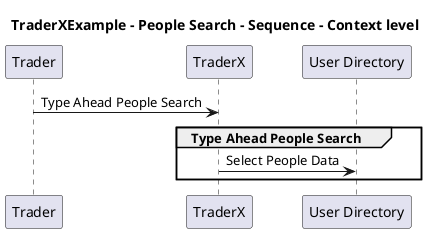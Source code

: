 @startuml

title TraderXExample - People Search - Sequence - Context level

participant "Trader" as TraderXExample.Actors.Trader
participant "TraderX" as TraderXExample.SoftwareSystems.TraderX
participant "User Directory" as TraderXExample.SoftwareSystems.UserDirectory

TraderXExample.Actors.Trader -> TraderXExample.SoftwareSystems.TraderX : Type Ahead People Search
group Type Ahead People Search
TraderXExample.SoftwareSystems.TraderX -> TraderXExample.SoftwareSystems.UserDirectory : Select People Data
end


@enduml
